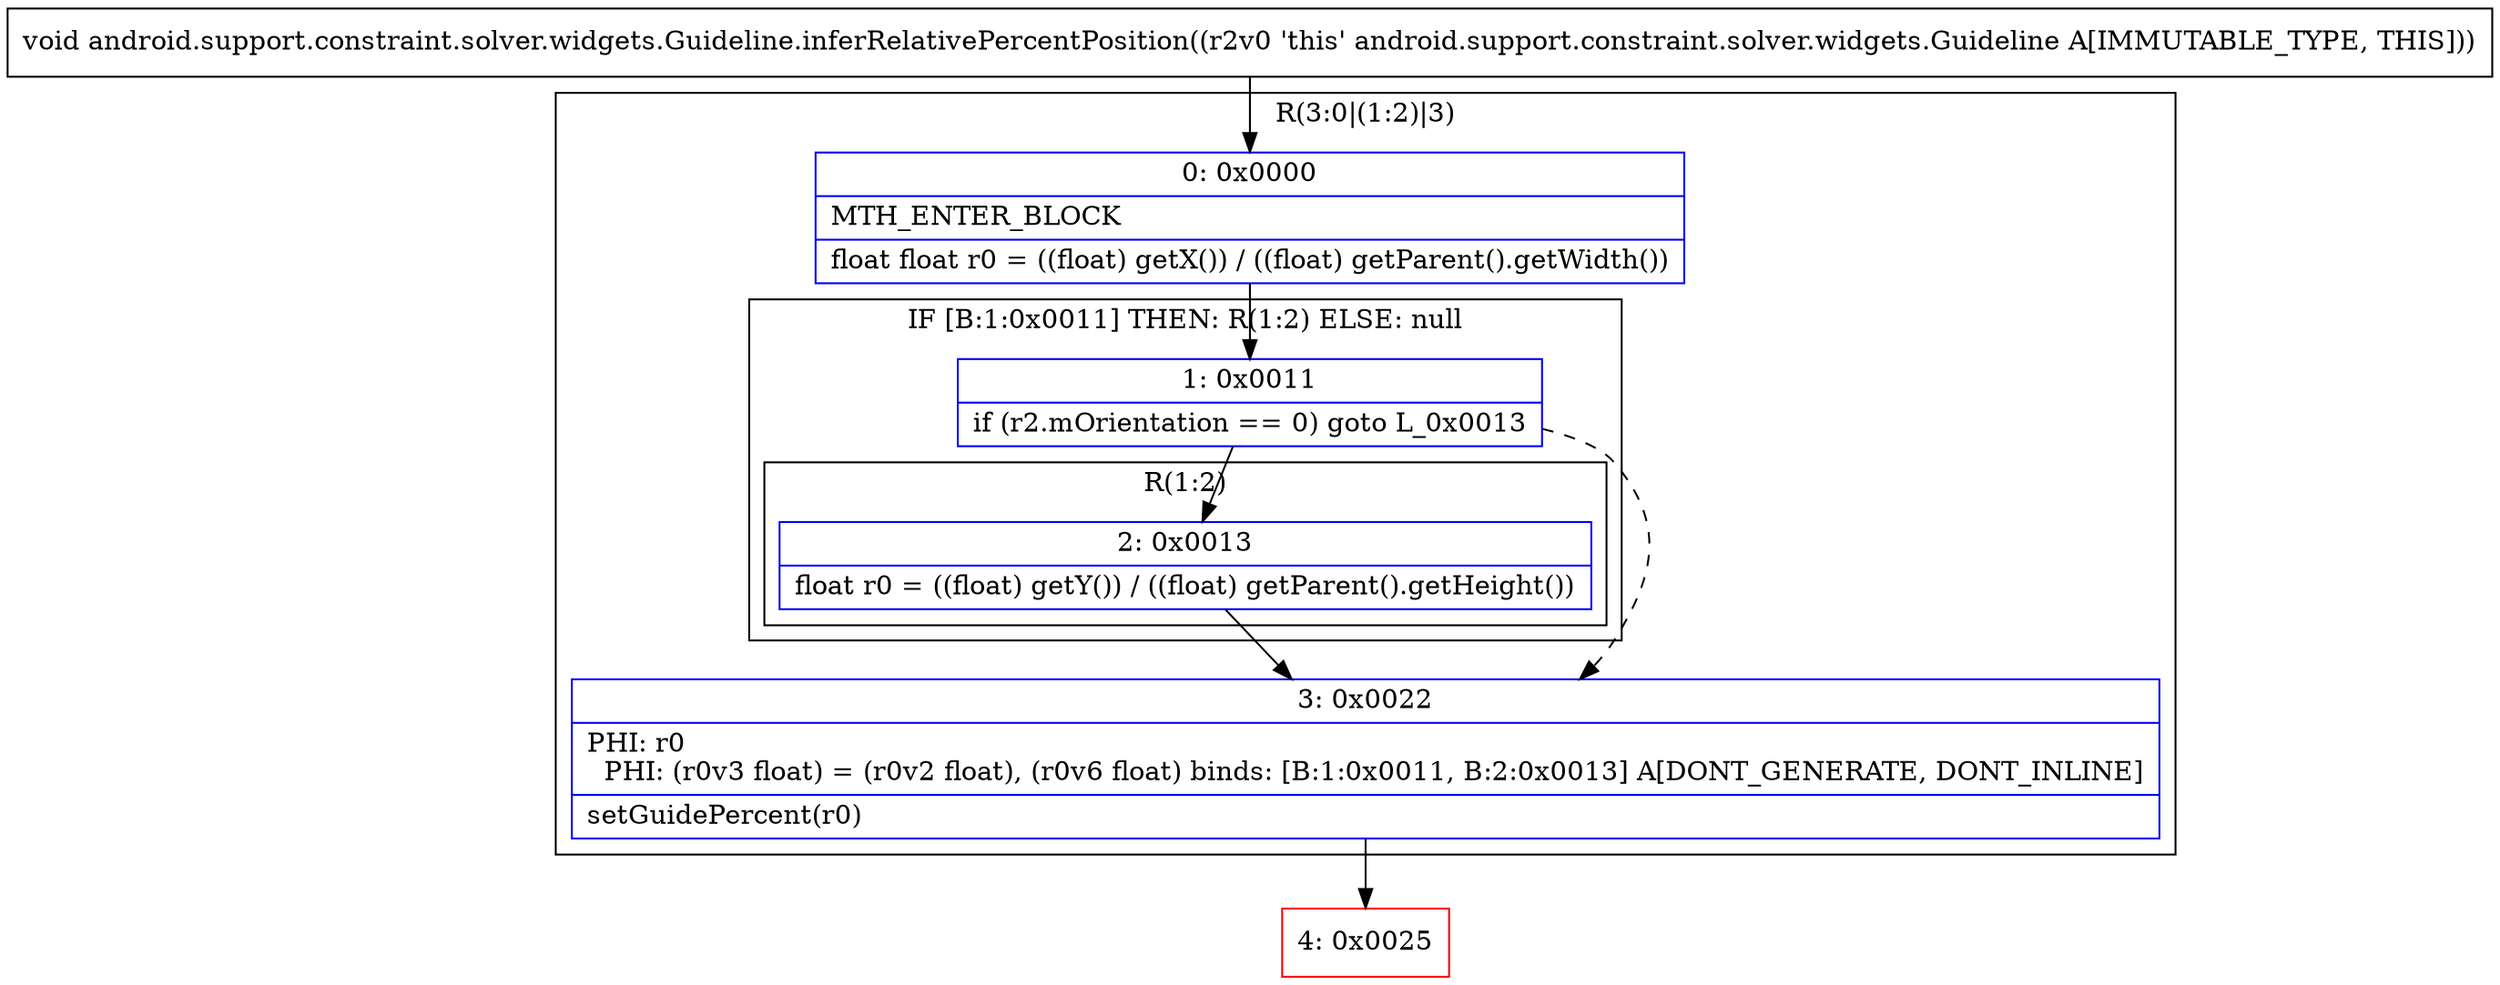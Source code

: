 digraph "CFG forandroid.support.constraint.solver.widgets.Guideline.inferRelativePercentPosition()V" {
subgraph cluster_Region_1026844680 {
label = "R(3:0|(1:2)|3)";
node [shape=record,color=blue];
Node_0 [shape=record,label="{0\:\ 0x0000|MTH_ENTER_BLOCK\l|float float r0 = ((float) getX()) \/ ((float) getParent().getWidth())\l}"];
subgraph cluster_IfRegion_2142938812 {
label = "IF [B:1:0x0011] THEN: R(1:2) ELSE: null";
node [shape=record,color=blue];
Node_1 [shape=record,label="{1\:\ 0x0011|if (r2.mOrientation == 0) goto L_0x0013\l}"];
subgraph cluster_Region_984024441 {
label = "R(1:2)";
node [shape=record,color=blue];
Node_2 [shape=record,label="{2\:\ 0x0013|float r0 = ((float) getY()) \/ ((float) getParent().getHeight())\l}"];
}
}
Node_3 [shape=record,label="{3\:\ 0x0022|PHI: r0 \l  PHI: (r0v3 float) = (r0v2 float), (r0v6 float) binds: [B:1:0x0011, B:2:0x0013] A[DONT_GENERATE, DONT_INLINE]\l|setGuidePercent(r0)\l}"];
}
Node_4 [shape=record,color=red,label="{4\:\ 0x0025}"];
MethodNode[shape=record,label="{void android.support.constraint.solver.widgets.Guideline.inferRelativePercentPosition((r2v0 'this' android.support.constraint.solver.widgets.Guideline A[IMMUTABLE_TYPE, THIS])) }"];
MethodNode -> Node_0;
Node_0 -> Node_1;
Node_1 -> Node_2;
Node_1 -> Node_3[style=dashed];
Node_2 -> Node_3;
Node_3 -> Node_4;
}

